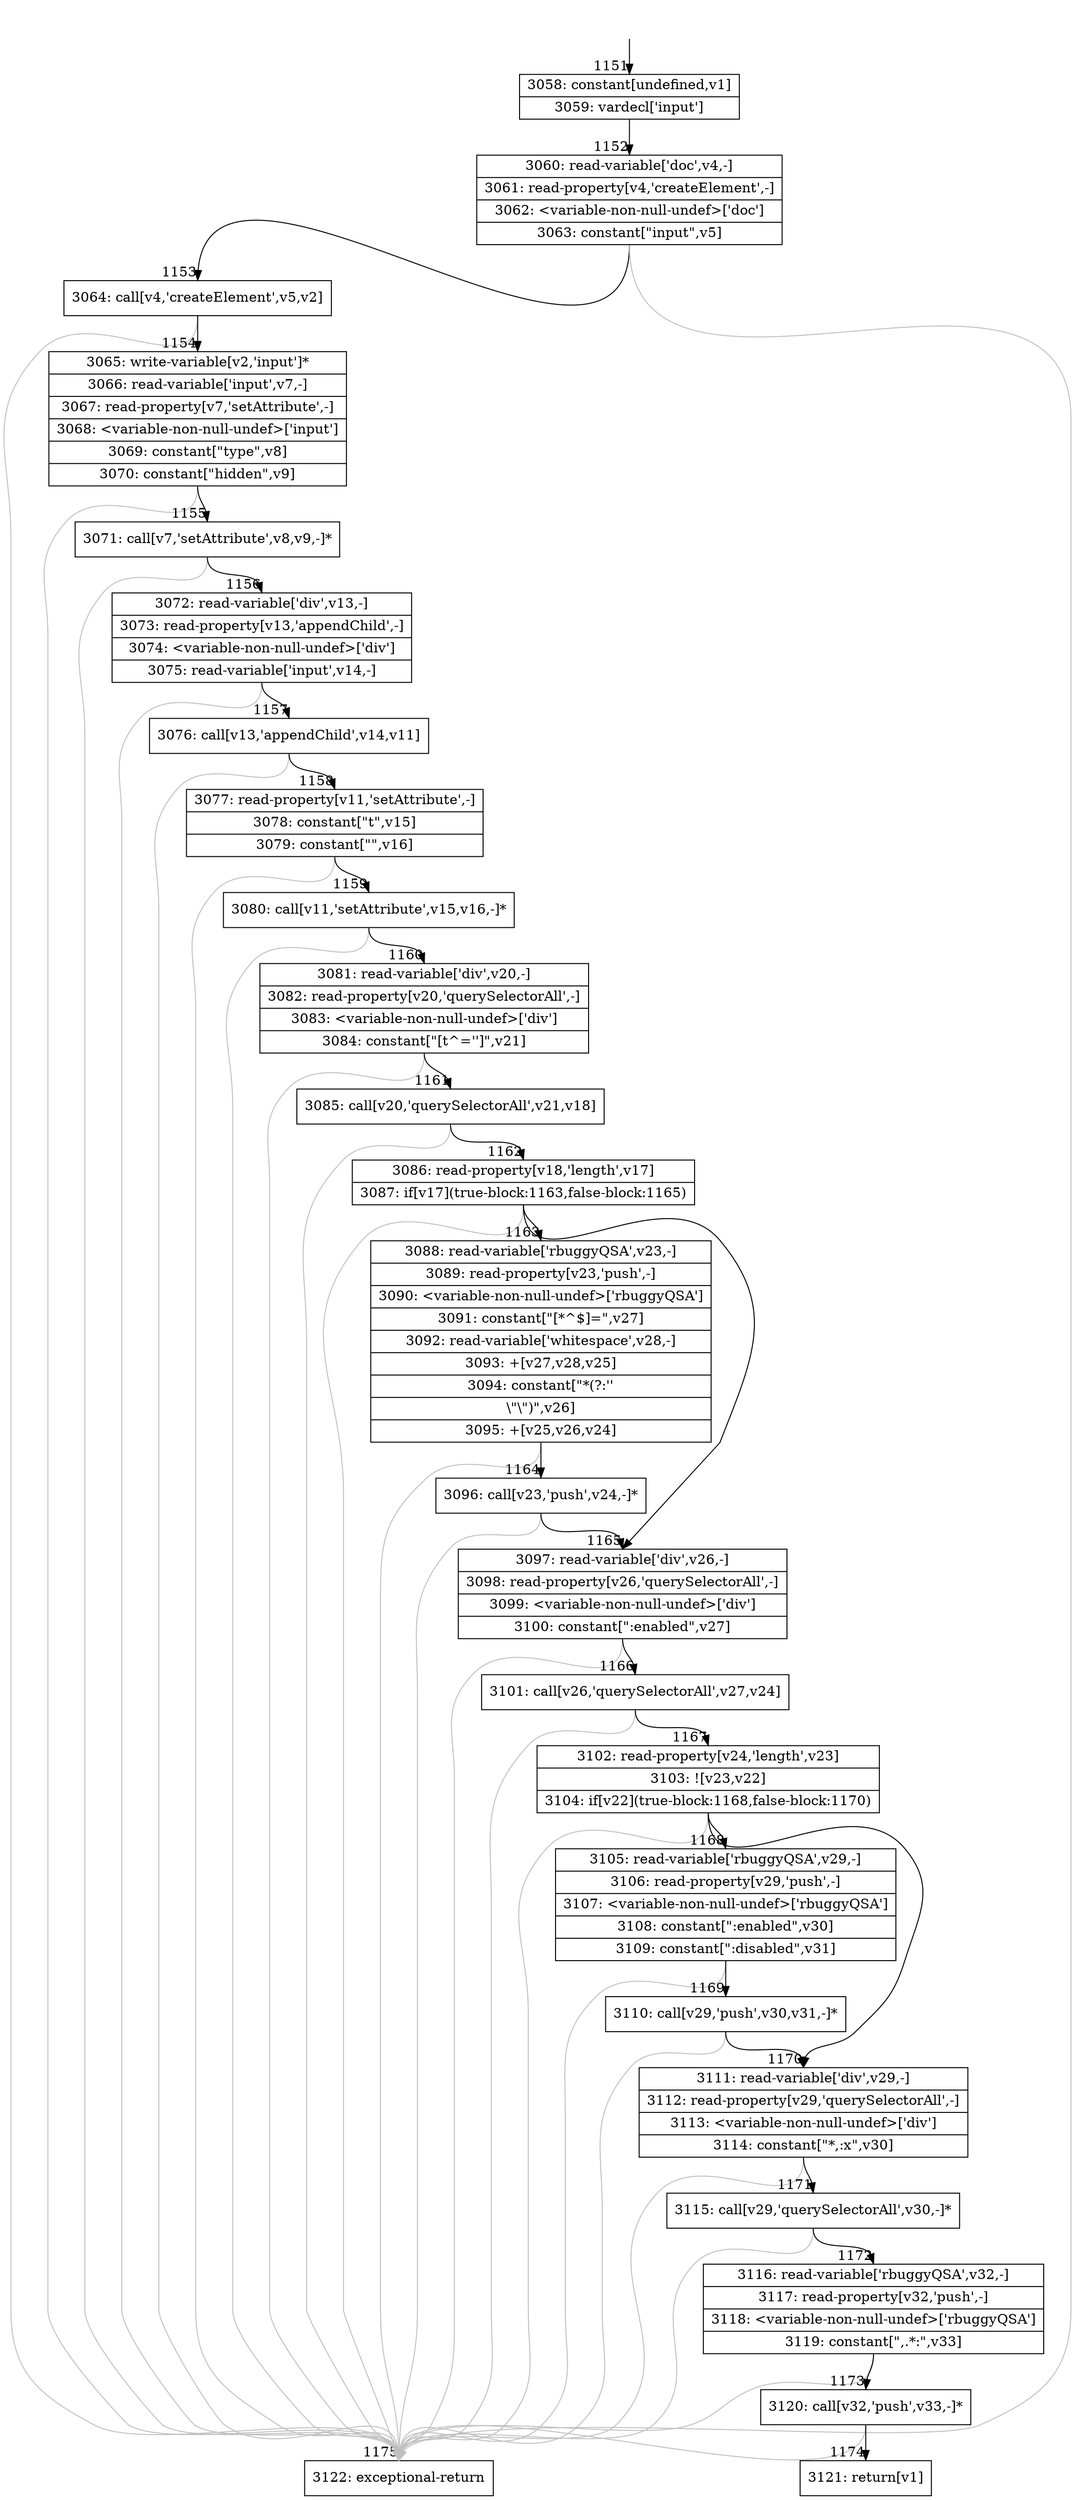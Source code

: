 digraph {
rankdir="TD"
BB_entry91[shape=none,label=""];
BB_entry91 -> BB1151 [tailport=s, headport=n, headlabel="    1151"]
BB1151 [shape=record label="{3058: constant[undefined,v1]|3059: vardecl['input']}" ] 
BB1151 -> BB1152 [tailport=s, headport=n, headlabel="      1152"]
BB1152 [shape=record label="{3060: read-variable['doc',v4,-]|3061: read-property[v4,'createElement',-]|3062: \<variable-non-null-undef\>['doc']|3063: constant[\"input\",v5]}" ] 
BB1152 -> BB1153 [tailport=s, headport=n, headlabel="      1153"]
BB1152 -> BB1175 [tailport=s, headport=n, color=gray, headlabel="      1175"]
BB1153 [shape=record label="{3064: call[v4,'createElement',v5,v2]}" ] 
BB1153 -> BB1154 [tailport=s, headport=n, headlabel="      1154"]
BB1153 -> BB1175 [tailport=s, headport=n, color=gray]
BB1154 [shape=record label="{3065: write-variable[v2,'input']*|3066: read-variable['input',v7,-]|3067: read-property[v7,'setAttribute',-]|3068: \<variable-non-null-undef\>['input']|3069: constant[\"type\",v8]|3070: constant[\"hidden\",v9]}" ] 
BB1154 -> BB1155 [tailport=s, headport=n, headlabel="      1155"]
BB1154 -> BB1175 [tailport=s, headport=n, color=gray]
BB1155 [shape=record label="{3071: call[v7,'setAttribute',v8,v9,-]*}" ] 
BB1155 -> BB1156 [tailport=s, headport=n, headlabel="      1156"]
BB1155 -> BB1175 [tailport=s, headport=n, color=gray]
BB1156 [shape=record label="{3072: read-variable['div',v13,-]|3073: read-property[v13,'appendChild',-]|3074: \<variable-non-null-undef\>['div']|3075: read-variable['input',v14,-]}" ] 
BB1156 -> BB1157 [tailport=s, headport=n, headlabel="      1157"]
BB1156 -> BB1175 [tailport=s, headport=n, color=gray]
BB1157 [shape=record label="{3076: call[v13,'appendChild',v14,v11]}" ] 
BB1157 -> BB1158 [tailport=s, headport=n, headlabel="      1158"]
BB1157 -> BB1175 [tailport=s, headport=n, color=gray]
BB1158 [shape=record label="{3077: read-property[v11,'setAttribute',-]|3078: constant[\"t\",v15]|3079: constant[\"\",v16]}" ] 
BB1158 -> BB1159 [tailport=s, headport=n, headlabel="      1159"]
BB1158 -> BB1175 [tailport=s, headport=n, color=gray]
BB1159 [shape=record label="{3080: call[v11,'setAttribute',v15,v16,-]*}" ] 
BB1159 -> BB1160 [tailport=s, headport=n, headlabel="      1160"]
BB1159 -> BB1175 [tailport=s, headport=n, color=gray]
BB1160 [shape=record label="{3081: read-variable['div',v20,-]|3082: read-property[v20,'querySelectorAll',-]|3083: \<variable-non-null-undef\>['div']|3084: constant[\"[t^='']\",v21]}" ] 
BB1160 -> BB1161 [tailport=s, headport=n, headlabel="      1161"]
BB1160 -> BB1175 [tailport=s, headport=n, color=gray]
BB1161 [shape=record label="{3085: call[v20,'querySelectorAll',v21,v18]}" ] 
BB1161 -> BB1162 [tailport=s, headport=n, headlabel="      1162"]
BB1161 -> BB1175 [tailport=s, headport=n, color=gray]
BB1162 [shape=record label="{3086: read-property[v18,'length',v17]|3087: if[v17](true-block:1163,false-block:1165)}" ] 
BB1162 -> BB1163 [tailport=s, headport=n, headlabel="      1163"]
BB1162 -> BB1165 [tailport=s, headport=n, headlabel="      1165"]
BB1162 -> BB1175 [tailport=s, headport=n, color=gray]
BB1163 [shape=record label="{3088: read-variable['rbuggyQSA',v23,-]|3089: read-property[v23,'push',-]|3090: \<variable-non-null-undef\>['rbuggyQSA']|3091: constant[\"[*^$]=\",v27]|3092: read-variable['whitespace',v28,-]|3093: +[v27,v28,v25]|3094: constant[\"*(?:''|\\\"\\\")\",v26]|3095: +[v25,v26,v24]}" ] 
BB1163 -> BB1164 [tailport=s, headport=n, headlabel="      1164"]
BB1163 -> BB1175 [tailport=s, headport=n, color=gray]
BB1164 [shape=record label="{3096: call[v23,'push',v24,-]*}" ] 
BB1164 -> BB1165 [tailport=s, headport=n]
BB1164 -> BB1175 [tailport=s, headport=n, color=gray]
BB1165 [shape=record label="{3097: read-variable['div',v26,-]|3098: read-property[v26,'querySelectorAll',-]|3099: \<variable-non-null-undef\>['div']|3100: constant[\":enabled\",v27]}" ] 
BB1165 -> BB1166 [tailport=s, headport=n, headlabel="      1166"]
BB1165 -> BB1175 [tailport=s, headport=n, color=gray]
BB1166 [shape=record label="{3101: call[v26,'querySelectorAll',v27,v24]}" ] 
BB1166 -> BB1167 [tailport=s, headport=n, headlabel="      1167"]
BB1166 -> BB1175 [tailport=s, headport=n, color=gray]
BB1167 [shape=record label="{3102: read-property[v24,'length',v23]|3103: ![v23,v22]|3104: if[v22](true-block:1168,false-block:1170)}" ] 
BB1167 -> BB1168 [tailport=s, headport=n, headlabel="      1168"]
BB1167 -> BB1170 [tailport=s, headport=n, headlabel="      1170"]
BB1167 -> BB1175 [tailport=s, headport=n, color=gray]
BB1168 [shape=record label="{3105: read-variable['rbuggyQSA',v29,-]|3106: read-property[v29,'push',-]|3107: \<variable-non-null-undef\>['rbuggyQSA']|3108: constant[\":enabled\",v30]|3109: constant[\":disabled\",v31]}" ] 
BB1168 -> BB1169 [tailport=s, headport=n, headlabel="      1169"]
BB1168 -> BB1175 [tailport=s, headport=n, color=gray]
BB1169 [shape=record label="{3110: call[v29,'push',v30,v31,-]*}" ] 
BB1169 -> BB1170 [tailport=s, headport=n]
BB1169 -> BB1175 [tailport=s, headport=n, color=gray]
BB1170 [shape=record label="{3111: read-variable['div',v29,-]|3112: read-property[v29,'querySelectorAll',-]|3113: \<variable-non-null-undef\>['div']|3114: constant[\"*,:x\",v30]}" ] 
BB1170 -> BB1171 [tailport=s, headport=n, headlabel="      1171"]
BB1170 -> BB1175 [tailport=s, headport=n, color=gray]
BB1171 [shape=record label="{3115: call[v29,'querySelectorAll',v30,-]*}" ] 
BB1171 -> BB1172 [tailport=s, headport=n, headlabel="      1172"]
BB1171 -> BB1175 [tailport=s, headport=n, color=gray]
BB1172 [shape=record label="{3116: read-variable['rbuggyQSA',v32,-]|3117: read-property[v32,'push',-]|3118: \<variable-non-null-undef\>['rbuggyQSA']|3119: constant[\",.*:\",v33]}" ] 
BB1172 -> BB1173 [tailport=s, headport=n, headlabel="      1173"]
BB1172 -> BB1175 [tailport=s, headport=n, color=gray]
BB1173 [shape=record label="{3120: call[v32,'push',v33,-]*}" ] 
BB1173 -> BB1174 [tailport=s, headport=n, headlabel="      1174"]
BB1173 -> BB1175 [tailport=s, headport=n, color=gray]
BB1174 [shape=record label="{3121: return[v1]}" ] 
BB1175 [shape=record label="{3122: exceptional-return}" ] 
}
